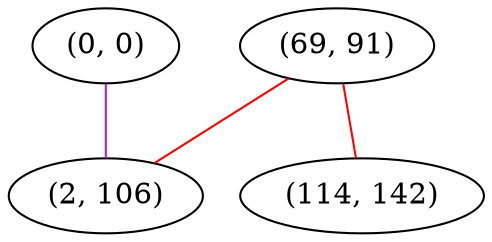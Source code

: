 graph "" {
"(0, 0)";
"(69, 91)";
"(114, 142)";
"(2, 106)";
"(0, 0)" -- "(2, 106)"  [color=purple, key=0, weight=4];
"(69, 91)" -- "(114, 142)"  [color=red, key=0, weight=1];
"(69, 91)" -- "(2, 106)"  [color=red, key=0, weight=1];
}
